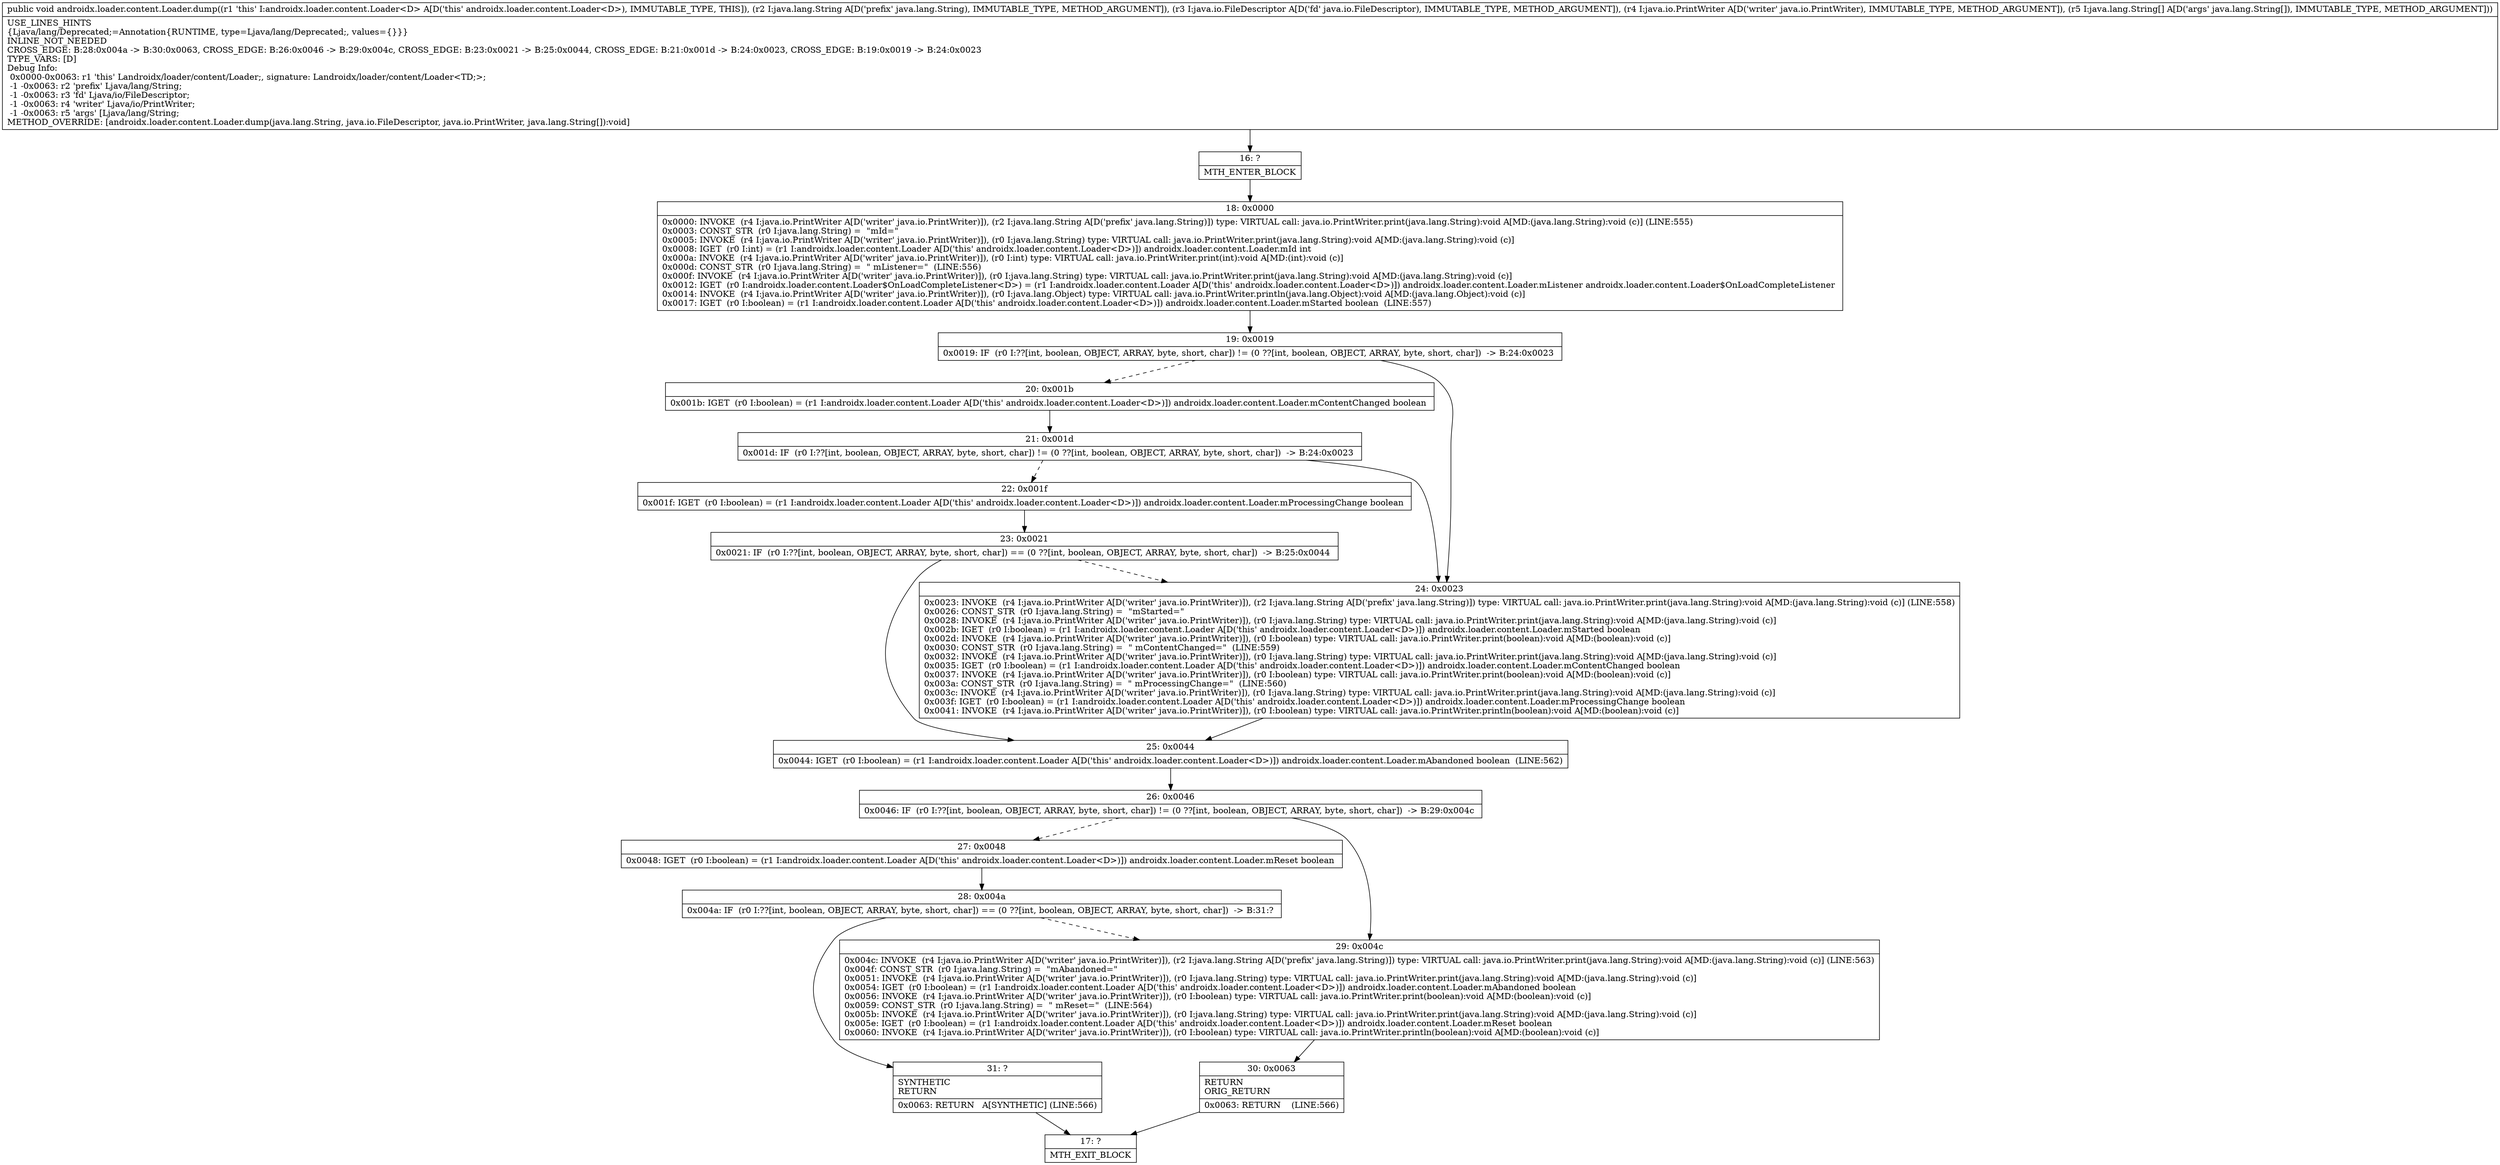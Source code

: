 digraph "CFG forandroidx.loader.content.Loader.dump(Ljava\/lang\/String;Ljava\/io\/FileDescriptor;Ljava\/io\/PrintWriter;[Ljava\/lang\/String;)V" {
Node_16 [shape=record,label="{16\:\ ?|MTH_ENTER_BLOCK\l}"];
Node_18 [shape=record,label="{18\:\ 0x0000|0x0000: INVOKE  (r4 I:java.io.PrintWriter A[D('writer' java.io.PrintWriter)]), (r2 I:java.lang.String A[D('prefix' java.lang.String)]) type: VIRTUAL call: java.io.PrintWriter.print(java.lang.String):void A[MD:(java.lang.String):void (c)] (LINE:555)\l0x0003: CONST_STR  (r0 I:java.lang.String) =  \"mId=\" \l0x0005: INVOKE  (r4 I:java.io.PrintWriter A[D('writer' java.io.PrintWriter)]), (r0 I:java.lang.String) type: VIRTUAL call: java.io.PrintWriter.print(java.lang.String):void A[MD:(java.lang.String):void (c)]\l0x0008: IGET  (r0 I:int) = (r1 I:androidx.loader.content.Loader A[D('this' androidx.loader.content.Loader\<D\>)]) androidx.loader.content.Loader.mId int \l0x000a: INVOKE  (r4 I:java.io.PrintWriter A[D('writer' java.io.PrintWriter)]), (r0 I:int) type: VIRTUAL call: java.io.PrintWriter.print(int):void A[MD:(int):void (c)]\l0x000d: CONST_STR  (r0 I:java.lang.String) =  \" mListener=\"  (LINE:556)\l0x000f: INVOKE  (r4 I:java.io.PrintWriter A[D('writer' java.io.PrintWriter)]), (r0 I:java.lang.String) type: VIRTUAL call: java.io.PrintWriter.print(java.lang.String):void A[MD:(java.lang.String):void (c)]\l0x0012: IGET  (r0 I:androidx.loader.content.Loader$OnLoadCompleteListener\<D\>) = (r1 I:androidx.loader.content.Loader A[D('this' androidx.loader.content.Loader\<D\>)]) androidx.loader.content.Loader.mListener androidx.loader.content.Loader$OnLoadCompleteListener \l0x0014: INVOKE  (r4 I:java.io.PrintWriter A[D('writer' java.io.PrintWriter)]), (r0 I:java.lang.Object) type: VIRTUAL call: java.io.PrintWriter.println(java.lang.Object):void A[MD:(java.lang.Object):void (c)]\l0x0017: IGET  (r0 I:boolean) = (r1 I:androidx.loader.content.Loader A[D('this' androidx.loader.content.Loader\<D\>)]) androidx.loader.content.Loader.mStarted boolean  (LINE:557)\l}"];
Node_19 [shape=record,label="{19\:\ 0x0019|0x0019: IF  (r0 I:??[int, boolean, OBJECT, ARRAY, byte, short, char]) != (0 ??[int, boolean, OBJECT, ARRAY, byte, short, char])  \-\> B:24:0x0023 \l}"];
Node_20 [shape=record,label="{20\:\ 0x001b|0x001b: IGET  (r0 I:boolean) = (r1 I:androidx.loader.content.Loader A[D('this' androidx.loader.content.Loader\<D\>)]) androidx.loader.content.Loader.mContentChanged boolean \l}"];
Node_21 [shape=record,label="{21\:\ 0x001d|0x001d: IF  (r0 I:??[int, boolean, OBJECT, ARRAY, byte, short, char]) != (0 ??[int, boolean, OBJECT, ARRAY, byte, short, char])  \-\> B:24:0x0023 \l}"];
Node_22 [shape=record,label="{22\:\ 0x001f|0x001f: IGET  (r0 I:boolean) = (r1 I:androidx.loader.content.Loader A[D('this' androidx.loader.content.Loader\<D\>)]) androidx.loader.content.Loader.mProcessingChange boolean \l}"];
Node_23 [shape=record,label="{23\:\ 0x0021|0x0021: IF  (r0 I:??[int, boolean, OBJECT, ARRAY, byte, short, char]) == (0 ??[int, boolean, OBJECT, ARRAY, byte, short, char])  \-\> B:25:0x0044 \l}"];
Node_25 [shape=record,label="{25\:\ 0x0044|0x0044: IGET  (r0 I:boolean) = (r1 I:androidx.loader.content.Loader A[D('this' androidx.loader.content.Loader\<D\>)]) androidx.loader.content.Loader.mAbandoned boolean  (LINE:562)\l}"];
Node_26 [shape=record,label="{26\:\ 0x0046|0x0046: IF  (r0 I:??[int, boolean, OBJECT, ARRAY, byte, short, char]) != (0 ??[int, boolean, OBJECT, ARRAY, byte, short, char])  \-\> B:29:0x004c \l}"];
Node_27 [shape=record,label="{27\:\ 0x0048|0x0048: IGET  (r0 I:boolean) = (r1 I:androidx.loader.content.Loader A[D('this' androidx.loader.content.Loader\<D\>)]) androidx.loader.content.Loader.mReset boolean \l}"];
Node_28 [shape=record,label="{28\:\ 0x004a|0x004a: IF  (r0 I:??[int, boolean, OBJECT, ARRAY, byte, short, char]) == (0 ??[int, boolean, OBJECT, ARRAY, byte, short, char])  \-\> B:31:? \l}"];
Node_31 [shape=record,label="{31\:\ ?|SYNTHETIC\lRETURN\l|0x0063: RETURN   A[SYNTHETIC] (LINE:566)\l}"];
Node_17 [shape=record,label="{17\:\ ?|MTH_EXIT_BLOCK\l}"];
Node_29 [shape=record,label="{29\:\ 0x004c|0x004c: INVOKE  (r4 I:java.io.PrintWriter A[D('writer' java.io.PrintWriter)]), (r2 I:java.lang.String A[D('prefix' java.lang.String)]) type: VIRTUAL call: java.io.PrintWriter.print(java.lang.String):void A[MD:(java.lang.String):void (c)] (LINE:563)\l0x004f: CONST_STR  (r0 I:java.lang.String) =  \"mAbandoned=\" \l0x0051: INVOKE  (r4 I:java.io.PrintWriter A[D('writer' java.io.PrintWriter)]), (r0 I:java.lang.String) type: VIRTUAL call: java.io.PrintWriter.print(java.lang.String):void A[MD:(java.lang.String):void (c)]\l0x0054: IGET  (r0 I:boolean) = (r1 I:androidx.loader.content.Loader A[D('this' androidx.loader.content.Loader\<D\>)]) androidx.loader.content.Loader.mAbandoned boolean \l0x0056: INVOKE  (r4 I:java.io.PrintWriter A[D('writer' java.io.PrintWriter)]), (r0 I:boolean) type: VIRTUAL call: java.io.PrintWriter.print(boolean):void A[MD:(boolean):void (c)]\l0x0059: CONST_STR  (r0 I:java.lang.String) =  \" mReset=\"  (LINE:564)\l0x005b: INVOKE  (r4 I:java.io.PrintWriter A[D('writer' java.io.PrintWriter)]), (r0 I:java.lang.String) type: VIRTUAL call: java.io.PrintWriter.print(java.lang.String):void A[MD:(java.lang.String):void (c)]\l0x005e: IGET  (r0 I:boolean) = (r1 I:androidx.loader.content.Loader A[D('this' androidx.loader.content.Loader\<D\>)]) androidx.loader.content.Loader.mReset boolean \l0x0060: INVOKE  (r4 I:java.io.PrintWriter A[D('writer' java.io.PrintWriter)]), (r0 I:boolean) type: VIRTUAL call: java.io.PrintWriter.println(boolean):void A[MD:(boolean):void (c)]\l}"];
Node_30 [shape=record,label="{30\:\ 0x0063|RETURN\lORIG_RETURN\l|0x0063: RETURN    (LINE:566)\l}"];
Node_24 [shape=record,label="{24\:\ 0x0023|0x0023: INVOKE  (r4 I:java.io.PrintWriter A[D('writer' java.io.PrintWriter)]), (r2 I:java.lang.String A[D('prefix' java.lang.String)]) type: VIRTUAL call: java.io.PrintWriter.print(java.lang.String):void A[MD:(java.lang.String):void (c)] (LINE:558)\l0x0026: CONST_STR  (r0 I:java.lang.String) =  \"mStarted=\" \l0x0028: INVOKE  (r4 I:java.io.PrintWriter A[D('writer' java.io.PrintWriter)]), (r0 I:java.lang.String) type: VIRTUAL call: java.io.PrintWriter.print(java.lang.String):void A[MD:(java.lang.String):void (c)]\l0x002b: IGET  (r0 I:boolean) = (r1 I:androidx.loader.content.Loader A[D('this' androidx.loader.content.Loader\<D\>)]) androidx.loader.content.Loader.mStarted boolean \l0x002d: INVOKE  (r4 I:java.io.PrintWriter A[D('writer' java.io.PrintWriter)]), (r0 I:boolean) type: VIRTUAL call: java.io.PrintWriter.print(boolean):void A[MD:(boolean):void (c)]\l0x0030: CONST_STR  (r0 I:java.lang.String) =  \" mContentChanged=\"  (LINE:559)\l0x0032: INVOKE  (r4 I:java.io.PrintWriter A[D('writer' java.io.PrintWriter)]), (r0 I:java.lang.String) type: VIRTUAL call: java.io.PrintWriter.print(java.lang.String):void A[MD:(java.lang.String):void (c)]\l0x0035: IGET  (r0 I:boolean) = (r1 I:androidx.loader.content.Loader A[D('this' androidx.loader.content.Loader\<D\>)]) androidx.loader.content.Loader.mContentChanged boolean \l0x0037: INVOKE  (r4 I:java.io.PrintWriter A[D('writer' java.io.PrintWriter)]), (r0 I:boolean) type: VIRTUAL call: java.io.PrintWriter.print(boolean):void A[MD:(boolean):void (c)]\l0x003a: CONST_STR  (r0 I:java.lang.String) =  \" mProcessingChange=\"  (LINE:560)\l0x003c: INVOKE  (r4 I:java.io.PrintWriter A[D('writer' java.io.PrintWriter)]), (r0 I:java.lang.String) type: VIRTUAL call: java.io.PrintWriter.print(java.lang.String):void A[MD:(java.lang.String):void (c)]\l0x003f: IGET  (r0 I:boolean) = (r1 I:androidx.loader.content.Loader A[D('this' androidx.loader.content.Loader\<D\>)]) androidx.loader.content.Loader.mProcessingChange boolean \l0x0041: INVOKE  (r4 I:java.io.PrintWriter A[D('writer' java.io.PrintWriter)]), (r0 I:boolean) type: VIRTUAL call: java.io.PrintWriter.println(boolean):void A[MD:(boolean):void (c)]\l}"];
MethodNode[shape=record,label="{public void androidx.loader.content.Loader.dump((r1 'this' I:androidx.loader.content.Loader\<D\> A[D('this' androidx.loader.content.Loader\<D\>), IMMUTABLE_TYPE, THIS]), (r2 I:java.lang.String A[D('prefix' java.lang.String), IMMUTABLE_TYPE, METHOD_ARGUMENT]), (r3 I:java.io.FileDescriptor A[D('fd' java.io.FileDescriptor), IMMUTABLE_TYPE, METHOD_ARGUMENT]), (r4 I:java.io.PrintWriter A[D('writer' java.io.PrintWriter), IMMUTABLE_TYPE, METHOD_ARGUMENT]), (r5 I:java.lang.String[] A[D('args' java.lang.String[]), IMMUTABLE_TYPE, METHOD_ARGUMENT]))  | USE_LINES_HINTS\l\{Ljava\/lang\/Deprecated;=Annotation\{RUNTIME, type=Ljava\/lang\/Deprecated;, values=\{\}\}\}\lINLINE_NOT_NEEDED\lCROSS_EDGE: B:28:0x004a \-\> B:30:0x0063, CROSS_EDGE: B:26:0x0046 \-\> B:29:0x004c, CROSS_EDGE: B:23:0x0021 \-\> B:25:0x0044, CROSS_EDGE: B:21:0x001d \-\> B:24:0x0023, CROSS_EDGE: B:19:0x0019 \-\> B:24:0x0023\lTYPE_VARS: [D]\lDebug Info:\l  0x0000\-0x0063: r1 'this' Landroidx\/loader\/content\/Loader;, signature: Landroidx\/loader\/content\/Loader\<TD;\>;\l  \-1 \-0x0063: r2 'prefix' Ljava\/lang\/String;\l  \-1 \-0x0063: r3 'fd' Ljava\/io\/FileDescriptor;\l  \-1 \-0x0063: r4 'writer' Ljava\/io\/PrintWriter;\l  \-1 \-0x0063: r5 'args' [Ljava\/lang\/String;\lMETHOD_OVERRIDE: [androidx.loader.content.Loader.dump(java.lang.String, java.io.FileDescriptor, java.io.PrintWriter, java.lang.String[]):void]\l}"];
MethodNode -> Node_16;Node_16 -> Node_18;
Node_18 -> Node_19;
Node_19 -> Node_20[style=dashed];
Node_19 -> Node_24;
Node_20 -> Node_21;
Node_21 -> Node_22[style=dashed];
Node_21 -> Node_24;
Node_22 -> Node_23;
Node_23 -> Node_24[style=dashed];
Node_23 -> Node_25;
Node_25 -> Node_26;
Node_26 -> Node_27[style=dashed];
Node_26 -> Node_29;
Node_27 -> Node_28;
Node_28 -> Node_29[style=dashed];
Node_28 -> Node_31;
Node_31 -> Node_17;
Node_29 -> Node_30;
Node_30 -> Node_17;
Node_24 -> Node_25;
}

